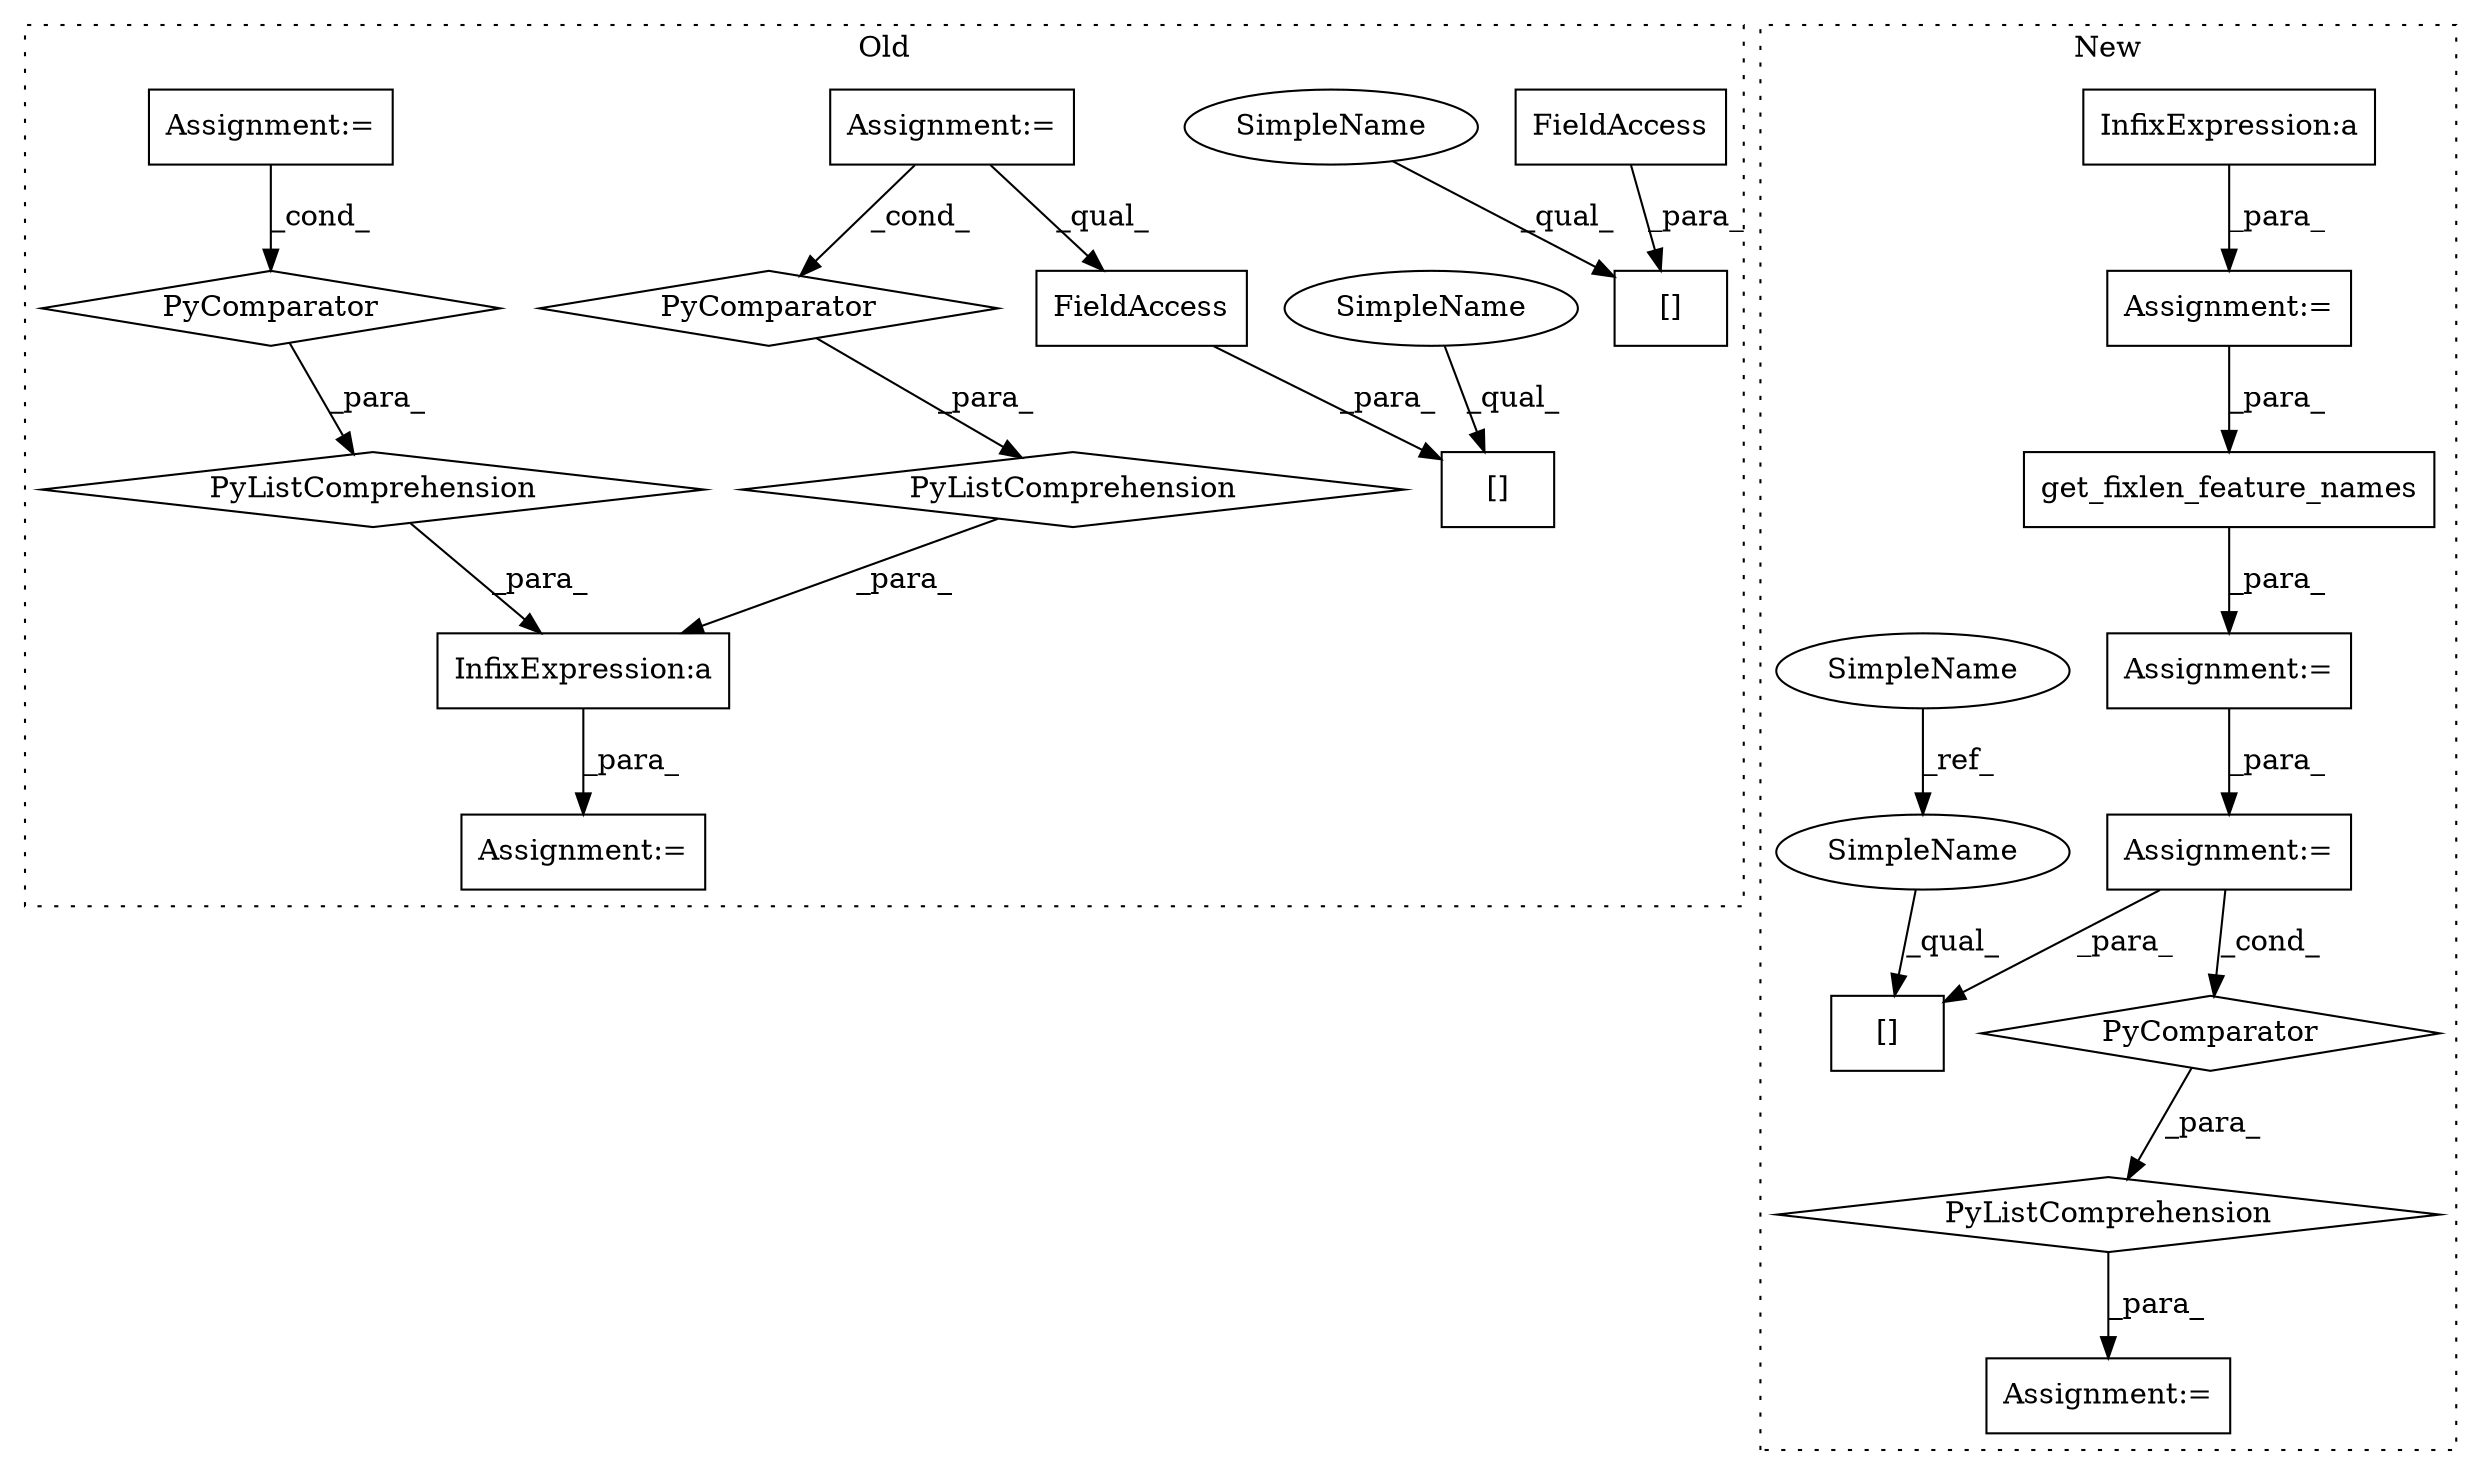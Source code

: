 digraph G {
subgraph cluster0 {
1 [label="[]" a="2" s="1304,1326" l="13,1" shape="box"];
8 [label="[]" a="2" s="1449,1471" l="13,1" shape="box"];
9 [label="FieldAccess" a="22" s="1317" l="9" shape="box"];
10 [label="FieldAccess" a="22" s="1462" l="9" shape="box"];
11 [label="Assignment:=" a="7" s="1388" l="45" shape="box"];
12 [label="InfixExpression:a" a="27" s="1580" l="14" shape="box"];
13 [label="PyListComprehension" a="109" s="1304" l="137" shape="diamond"];
14 [label="PyComparator" a="113" s="1690" l="40" shape="diamond"];
15 [label="PyListComprehension" a="109" s="1594" l="144" shape="diamond"];
16 [label="PyComparator" a="113" s="1388" l="45" shape="diamond"];
17 [label="Assignment:=" a="7" s="1290" l="1" shape="box"];
18 [label="Assignment:=" a="7" s="1690" l="40" shape="box"];
24 [label="SimpleName" a="42" s="1304" l="12" shape="ellipse"];
25 [label="SimpleName" a="42" s="1449" l="12" shape="ellipse"];
label = "Old";
style="dotted";
}
subgraph cluster1 {
2 [label="get_fixlen_feature_names" a="32" s="1742,1782" l="25,1" shape="box"];
3 [label="InfixExpression:a" a="27" s="1120" l="3" shape="box"];
4 [label="[]" a="2" s="1871,1888" l="13,1" shape="box"];
5 [label="PyListComprehension" a="109" s="1871" l="123" shape="diamond"];
6 [label="PyComparator" a="113" s="1947" l="39" shape="diamond"];
7 [label="SimpleName" a="42" s="1567" l="12" shape="ellipse"];
19 [label="Assignment:=" a="7" s="1947" l="39" shape="box"];
20 [label="Assignment:=" a="7" s="1741" l="1" shape="box"];
21 [label="Assignment:=" a="7" s="1858" l="1" shape="box"];
22 [label="Assignment:=" a="7" s="1026" l="2" shape="box"];
23 [label="SimpleName" a="42" s="1871" l="12" shape="ellipse"];
label = "New";
style="dotted";
}
2 -> 20 [label="_para_"];
3 -> 22 [label="_para_"];
5 -> 21 [label="_para_"];
6 -> 5 [label="_para_"];
7 -> 23 [label="_ref_"];
9 -> 1 [label="_para_"];
10 -> 8 [label="_para_"];
11 -> 9 [label="_qual_"];
11 -> 16 [label="_cond_"];
12 -> 17 [label="_para_"];
13 -> 12 [label="_para_"];
14 -> 15 [label="_para_"];
15 -> 12 [label="_para_"];
16 -> 13 [label="_para_"];
18 -> 14 [label="_cond_"];
19 -> 6 [label="_cond_"];
19 -> 4 [label="_para_"];
20 -> 19 [label="_para_"];
22 -> 2 [label="_para_"];
23 -> 4 [label="_qual_"];
24 -> 1 [label="_qual_"];
25 -> 8 [label="_qual_"];
}
